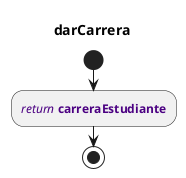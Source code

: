 @startuml
title darCarrera
start
:<color:INDIGO><i>return</i></color> <color:INDIGO><b>carreraEstudiante</b></color>;
stop
@enduml
